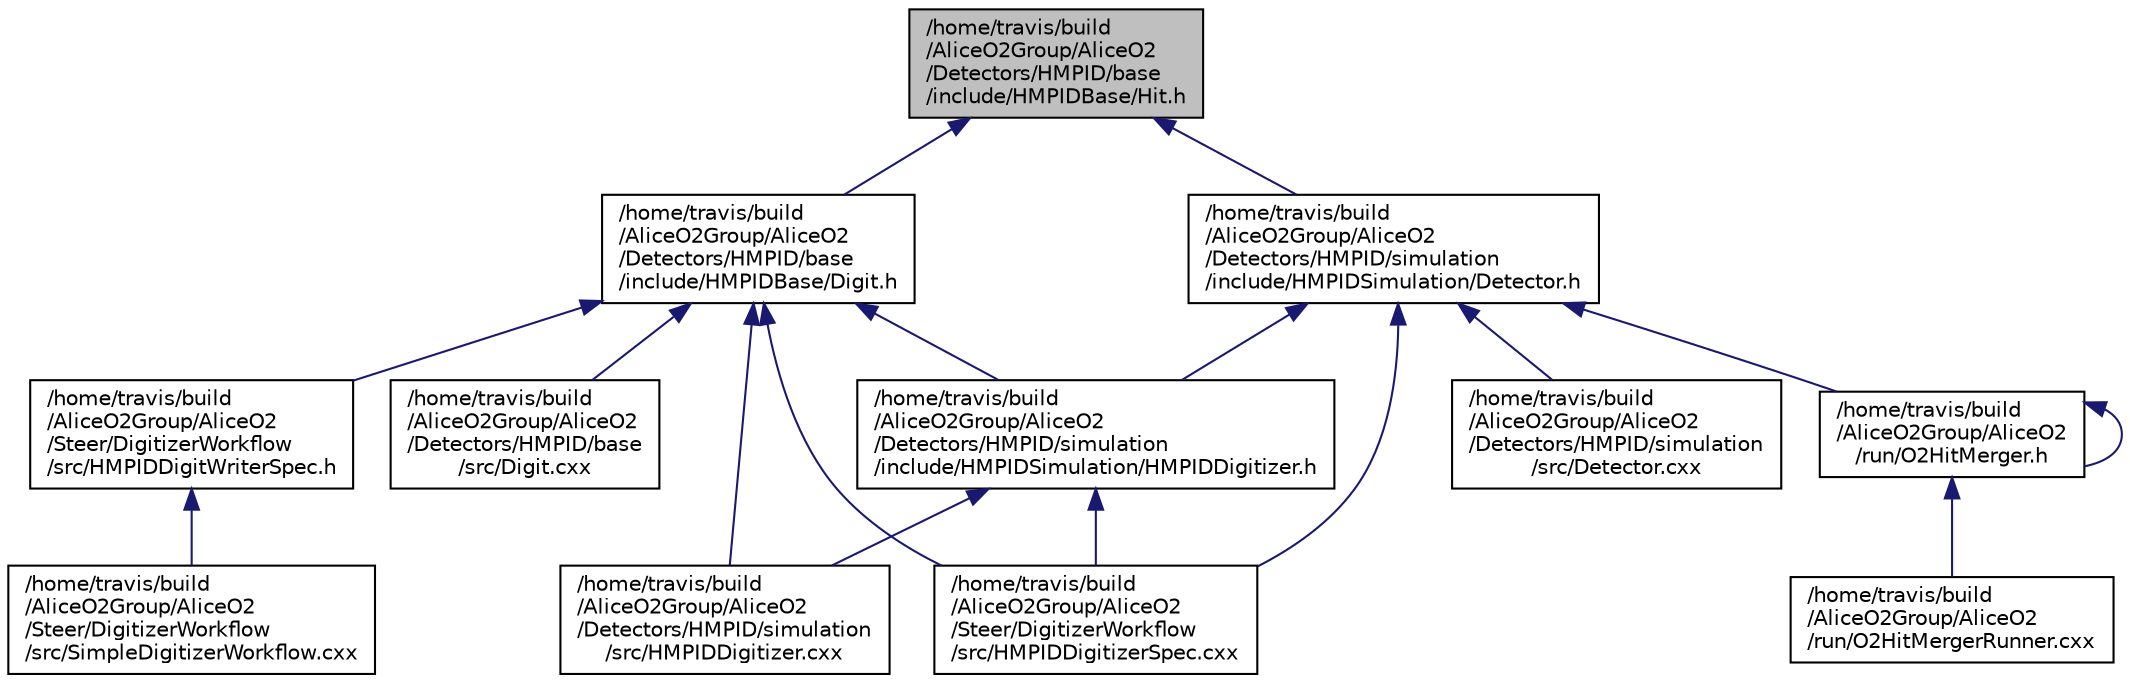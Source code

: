 digraph "/home/travis/build/AliceO2Group/AliceO2/Detectors/HMPID/base/include/HMPIDBase/Hit.h"
{
 // INTERACTIVE_SVG=YES
  bgcolor="transparent";
  edge [fontname="Helvetica",fontsize="10",labelfontname="Helvetica",labelfontsize="10"];
  node [fontname="Helvetica",fontsize="10",shape=record];
  Node22 [label="/home/travis/build\l/AliceO2Group/AliceO2\l/Detectors/HMPID/base\l/include/HMPIDBase/Hit.h",height=0.2,width=0.4,color="black", fillcolor="grey75", style="filled", fontcolor="black"];
  Node22 -> Node23 [dir="back",color="midnightblue",fontsize="10",style="solid",fontname="Helvetica"];
  Node23 [label="/home/travis/build\l/AliceO2Group/AliceO2\l/Detectors/HMPID/base\l/include/HMPIDBase/Digit.h",height=0.2,width=0.4,color="black",URL="$da/d3c/Detectors_2HMPID_2base_2include_2HMPIDBase_2Digit_8h.html"];
  Node23 -> Node24 [dir="back",color="midnightblue",fontsize="10",style="solid",fontname="Helvetica"];
  Node24 [label="/home/travis/build\l/AliceO2Group/AliceO2\l/Detectors/HMPID/base\l/src/Digit.cxx",height=0.2,width=0.4,color="black",URL="$d0/d3a/Detectors_2HMPID_2base_2src_2Digit_8cxx.html"];
  Node23 -> Node25 [dir="back",color="midnightblue",fontsize="10",style="solid",fontname="Helvetica"];
  Node25 [label="/home/travis/build\l/AliceO2Group/AliceO2\l/Detectors/HMPID/simulation\l/include/HMPIDSimulation/HMPIDDigitizer.h",height=0.2,width=0.4,color="black",URL="$d7/d3d/HMPIDDigitizer_8h.html"];
  Node25 -> Node26 [dir="back",color="midnightblue",fontsize="10",style="solid",fontname="Helvetica"];
  Node26 [label="/home/travis/build\l/AliceO2Group/AliceO2\l/Detectors/HMPID/simulation\l/src/HMPIDDigitizer.cxx",height=0.2,width=0.4,color="black",URL="$dc/d6e/HMPIDDigitizer_8cxx.html"];
  Node25 -> Node27 [dir="back",color="midnightblue",fontsize="10",style="solid",fontname="Helvetica"];
  Node27 [label="/home/travis/build\l/AliceO2Group/AliceO2\l/Steer/DigitizerWorkflow\l/src/HMPIDDigitizerSpec.cxx",height=0.2,width=0.4,color="black",URL="$d8/d00/HMPIDDigitizerSpec_8cxx.html"];
  Node23 -> Node26 [dir="back",color="midnightblue",fontsize="10",style="solid",fontname="Helvetica"];
  Node23 -> Node27 [dir="back",color="midnightblue",fontsize="10",style="solid",fontname="Helvetica"];
  Node23 -> Node28 [dir="back",color="midnightblue",fontsize="10",style="solid",fontname="Helvetica"];
  Node28 [label="/home/travis/build\l/AliceO2Group/AliceO2\l/Steer/DigitizerWorkflow\l/src/HMPIDDigitWriterSpec.h",height=0.2,width=0.4,color="black",URL="$d5/d5b/HMPIDDigitWriterSpec_8h.html"];
  Node28 -> Node29 [dir="back",color="midnightblue",fontsize="10",style="solid",fontname="Helvetica"];
  Node29 [label="/home/travis/build\l/AliceO2Group/AliceO2\l/Steer/DigitizerWorkflow\l/src/SimpleDigitizerWorkflow.cxx",height=0.2,width=0.4,color="black",URL="$d2/dd7/SimpleDigitizerWorkflow_8cxx.html"];
  Node22 -> Node30 [dir="back",color="midnightblue",fontsize="10",style="solid",fontname="Helvetica"];
  Node30 [label="/home/travis/build\l/AliceO2Group/AliceO2\l/Detectors/HMPID/simulation\l/include/HMPIDSimulation/Detector.h",height=0.2,width=0.4,color="black",URL="$df/d79/HMPID_2simulation_2include_2HMPIDSimulation_2Detector_8h.html"];
  Node30 -> Node25 [dir="back",color="midnightblue",fontsize="10",style="solid",fontname="Helvetica"];
  Node30 -> Node31 [dir="back",color="midnightblue",fontsize="10",style="solid",fontname="Helvetica"];
  Node31 [label="/home/travis/build\l/AliceO2Group/AliceO2\l/Detectors/HMPID/simulation\l/src/Detector.cxx",height=0.2,width=0.4,color="black",URL="$d7/d24/HMPID_2simulation_2src_2Detector_8cxx.html"];
  Node30 -> Node32 [dir="back",color="midnightblue",fontsize="10",style="solid",fontname="Helvetica"];
  Node32 [label="/home/travis/build\l/AliceO2Group/AliceO2\l/run/O2HitMerger.h",height=0.2,width=0.4,color="black",URL="$db/d50/O2HitMerger_8h.html"];
  Node32 -> Node32 [dir="back",color="midnightblue",fontsize="10",style="solid",fontname="Helvetica"];
  Node32 -> Node33 [dir="back",color="midnightblue",fontsize="10",style="solid",fontname="Helvetica"];
  Node33 [label="/home/travis/build\l/AliceO2Group/AliceO2\l/run/O2HitMergerRunner.cxx",height=0.2,width=0.4,color="black",URL="$d9/d16/O2HitMergerRunner_8cxx.html"];
  Node30 -> Node27 [dir="back",color="midnightblue",fontsize="10",style="solid",fontname="Helvetica"];
}
